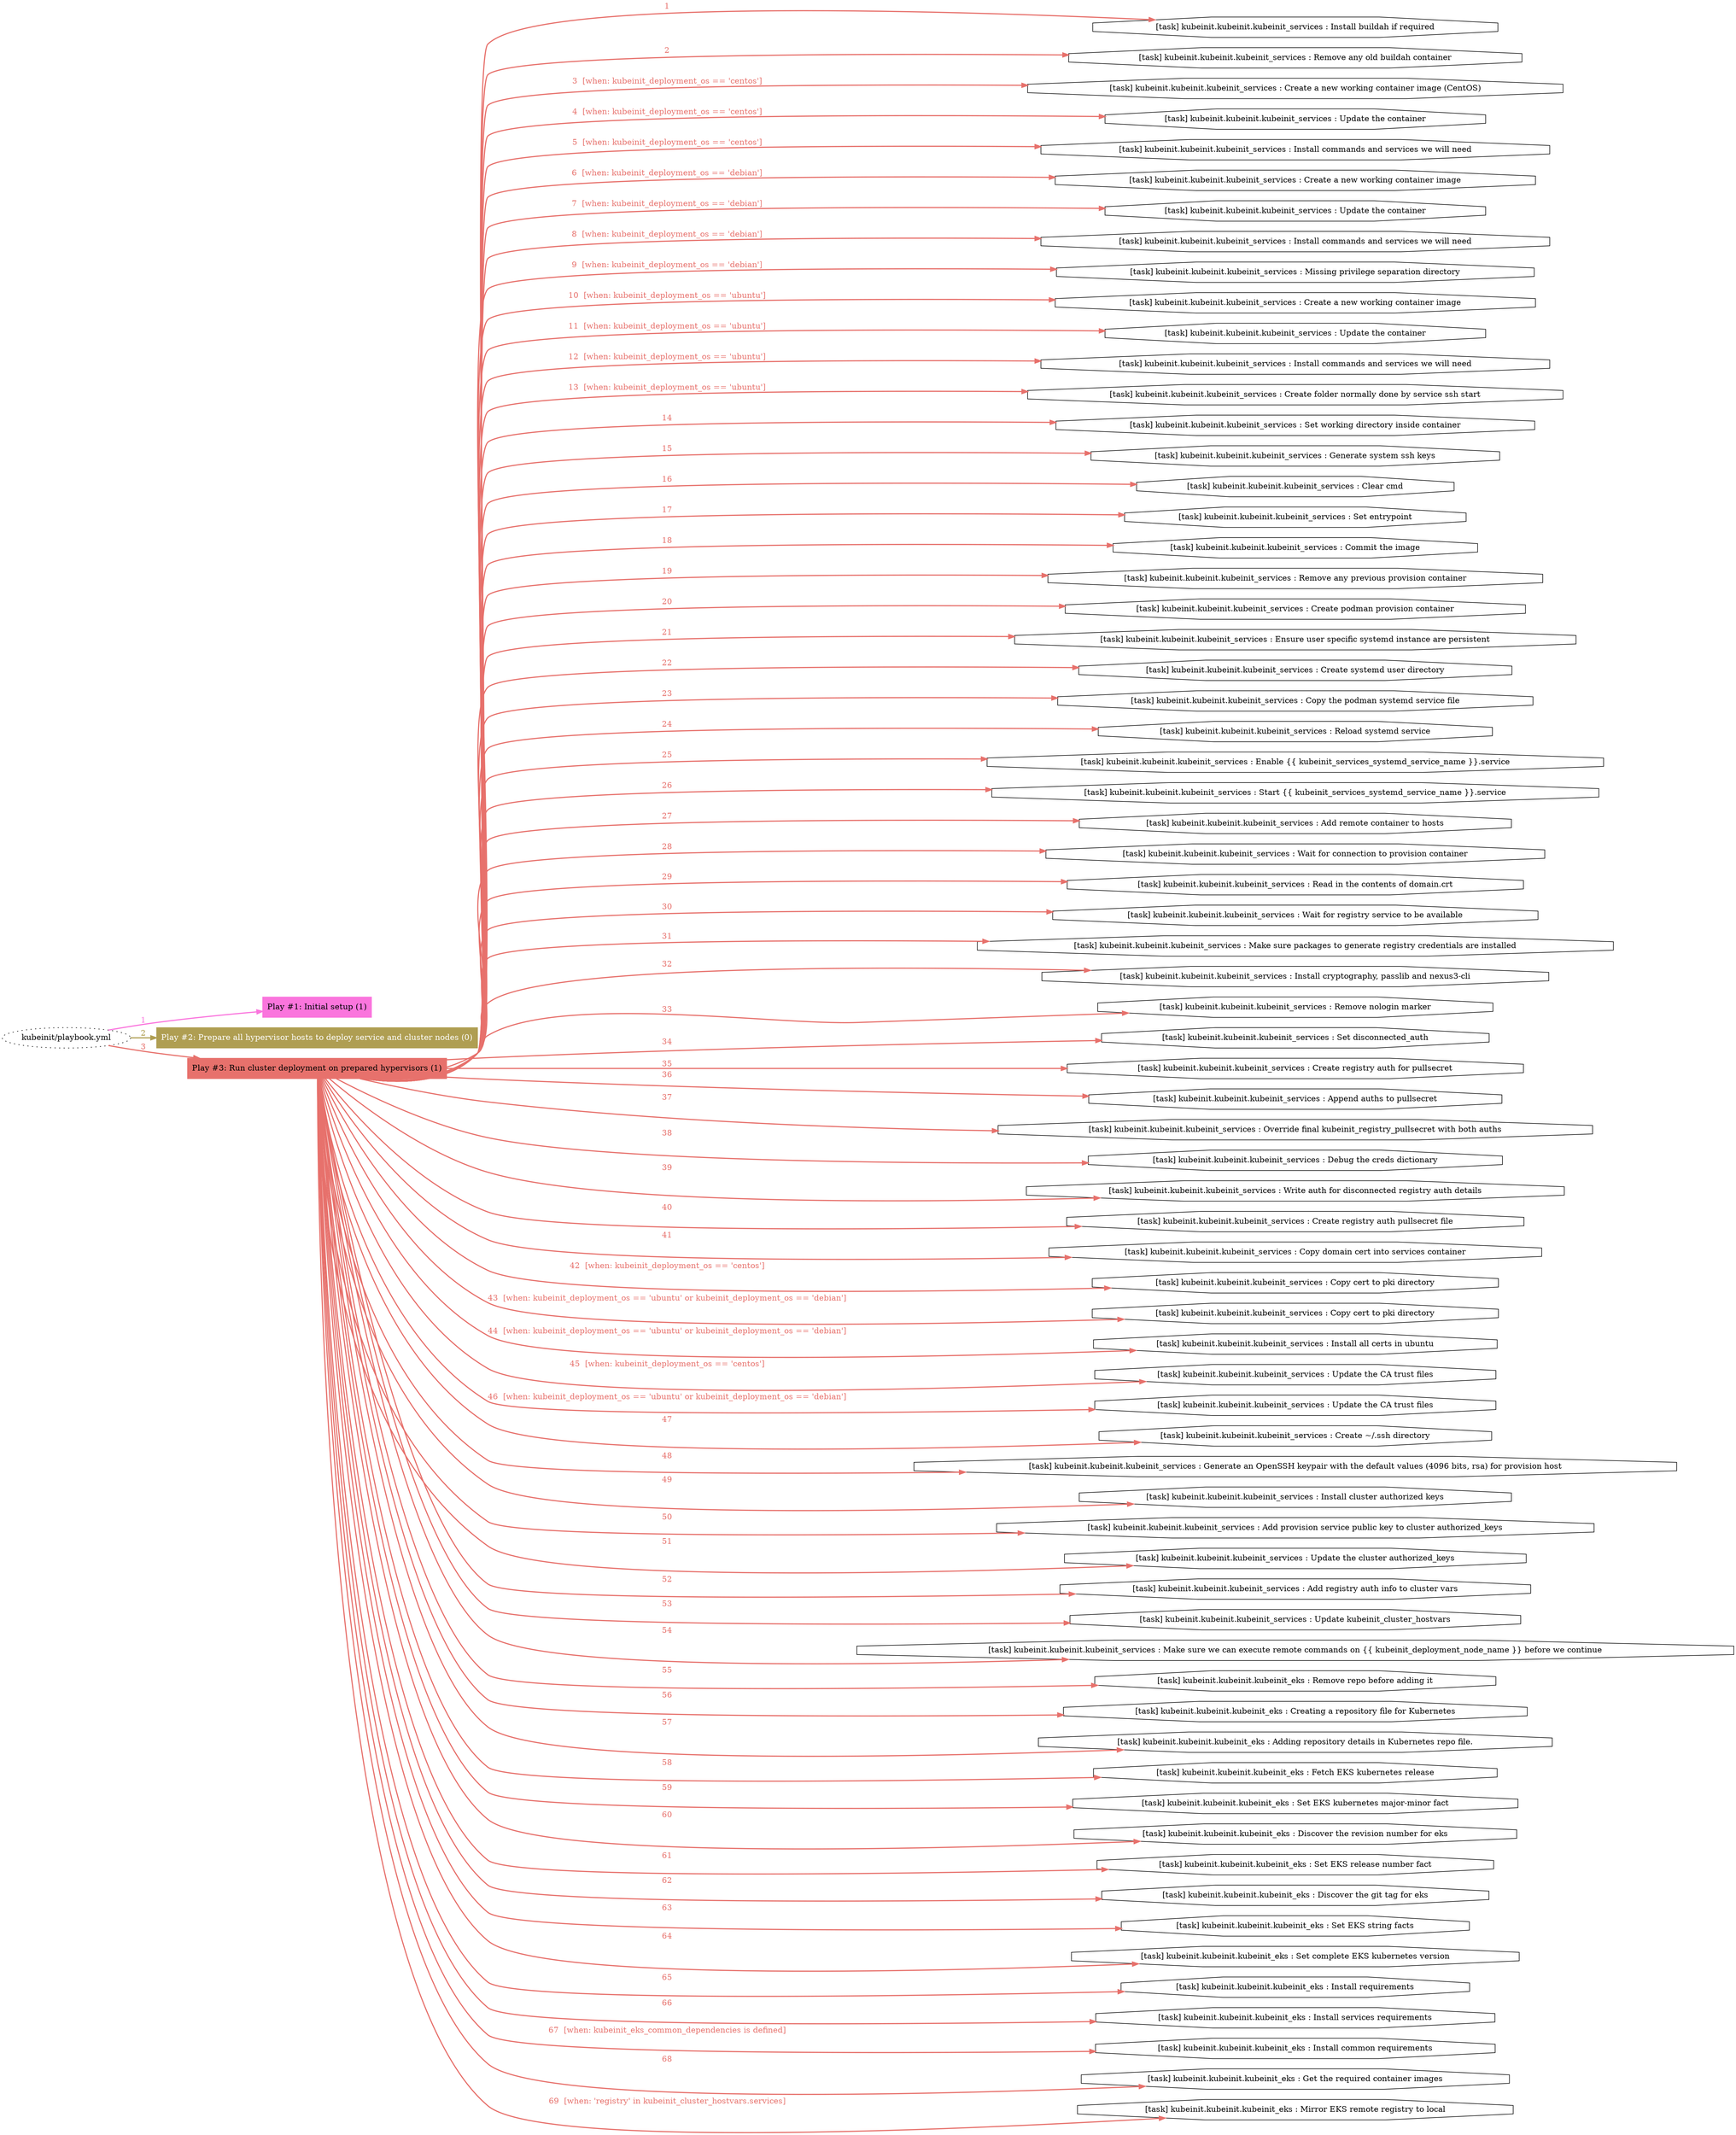 digraph "kubeinit/playbook.yml "{
	graph [concentrate=true ordering=in rankdir=LR ratio=fill]
	edge [esep=5 sep=10]
	"kubeinit/playbook.yml" [id=root_node style=dotted]
	subgraph "Play #1: Initial setup (1) "{
		"Play #1: Initial setup (1)" [color="#fa75dd" fontcolor="#000000" id="play_69340437-5a57-4b49-82b2-4f11fa208b7a" shape=box style=filled tooltip=localhost]
		"kubeinit/playbook.yml" -> "Play #1: Initial setup (1)" [label=1 color="#fa75dd" fontcolor="#fa75dd" id="edge_b172d3aa-0bd5-4e14-bad4-ecbcaa272615" style=bold]
	}
	subgraph "Play #2: Prepare all hypervisor hosts to deploy service and cluster nodes (0) "{
		"Play #2: Prepare all hypervisor hosts to deploy service and cluster nodes (0)" [color="#af9e52" fontcolor="#ffffff" id="play_628cdbe1-bb59-43ef-97a9-86d73d6ae3c0" shape=box style=filled tooltip=""]
		"kubeinit/playbook.yml" -> "Play #2: Prepare all hypervisor hosts to deploy service and cluster nodes (0)" [label=2 color="#af9e52" fontcolor="#af9e52" id="edge_0956572c-6c72-4b79-bd83-5f5dc8953ebf" style=bold]
	}
	subgraph "Play #3: Run cluster deployment on prepared hypervisors (1) "{
		"Play #3: Run cluster deployment on prepared hypervisors (1)" [color="#e7716c" fontcolor="#000000" id="play_5076d85c-061c-4347-8a6b-f4b180ea731b" shape=box style=filled tooltip=localhost]
		"kubeinit/playbook.yml" -> "Play #3: Run cluster deployment on prepared hypervisors (1)" [label=3 color="#e7716c" fontcolor="#e7716c" id="edge_9f4962d1-407f-4963-b784-5a6a1bd346fb" style=bold]
		"task_16992821-6c47-4a95-ae2c-fd860fffd0df" [label="[task] kubeinit.kubeinit.kubeinit_services : Install buildah if required" id="task_16992821-6c47-4a95-ae2c-fd860fffd0df" shape=octagon tooltip="[task] kubeinit.kubeinit.kubeinit_services : Install buildah if required"]
		"Play #3: Run cluster deployment on prepared hypervisors (1)" -> "task_16992821-6c47-4a95-ae2c-fd860fffd0df" [label=1 color="#e7716c" fontcolor="#e7716c" id="edge_7b454527-abb9-4225-a0e9-2ec4d75a9468" style=bold]
		"task_490cdf8b-9773-499e-8910-325aff8d16b3" [label="[task] kubeinit.kubeinit.kubeinit_services : Remove any old buildah container" id="task_490cdf8b-9773-499e-8910-325aff8d16b3" shape=octagon tooltip="[task] kubeinit.kubeinit.kubeinit_services : Remove any old buildah container"]
		"Play #3: Run cluster deployment on prepared hypervisors (1)" -> "task_490cdf8b-9773-499e-8910-325aff8d16b3" [label=2 color="#e7716c" fontcolor="#e7716c" id="edge_5d0962bb-73af-4ed5-a764-148034617816" style=bold]
		"task_113ab712-ed80-4617-b1a8-6176880b4038" [label="[task] kubeinit.kubeinit.kubeinit_services : Create a new working container image (CentOS)" id="task_113ab712-ed80-4617-b1a8-6176880b4038" shape=octagon tooltip="[task] kubeinit.kubeinit.kubeinit_services : Create a new working container image (CentOS)"]
		"Play #3: Run cluster deployment on prepared hypervisors (1)" -> "task_113ab712-ed80-4617-b1a8-6176880b4038" [label="3  [when: kubeinit_deployment_os == 'centos']" color="#e7716c" fontcolor="#e7716c" id="edge_1be38748-34da-4fc1-b814-58516c7ad43e" style=bold]
		"task_d9d3afa4-a061-49d7-8d47-37c1e425d82f" [label="[task] kubeinit.kubeinit.kubeinit_services : Update the container" id="task_d9d3afa4-a061-49d7-8d47-37c1e425d82f" shape=octagon tooltip="[task] kubeinit.kubeinit.kubeinit_services : Update the container"]
		"Play #3: Run cluster deployment on prepared hypervisors (1)" -> "task_d9d3afa4-a061-49d7-8d47-37c1e425d82f" [label="4  [when: kubeinit_deployment_os == 'centos']" color="#e7716c" fontcolor="#e7716c" id="edge_9391321d-aacc-4178-aa89-1c35b61b7f36" style=bold]
		"task_eec2693f-c86d-4fac-896b-b6f11a384c18" [label="[task] kubeinit.kubeinit.kubeinit_services : Install commands and services we will need" id="task_eec2693f-c86d-4fac-896b-b6f11a384c18" shape=octagon tooltip="[task] kubeinit.kubeinit.kubeinit_services : Install commands and services we will need"]
		"Play #3: Run cluster deployment on prepared hypervisors (1)" -> "task_eec2693f-c86d-4fac-896b-b6f11a384c18" [label="5  [when: kubeinit_deployment_os == 'centos']" color="#e7716c" fontcolor="#e7716c" id="edge_c4e945bb-843d-41c6-9e08-5536043d0b2c" style=bold]
		"task_ef907bdb-91d0-412f-a0b1-c1dfc7a7c633" [label="[task] kubeinit.kubeinit.kubeinit_services : Create a new working container image" id="task_ef907bdb-91d0-412f-a0b1-c1dfc7a7c633" shape=octagon tooltip="[task] kubeinit.kubeinit.kubeinit_services : Create a new working container image"]
		"Play #3: Run cluster deployment on prepared hypervisors (1)" -> "task_ef907bdb-91d0-412f-a0b1-c1dfc7a7c633" [label="6  [when: kubeinit_deployment_os == 'debian']" color="#e7716c" fontcolor="#e7716c" id="edge_e11f6240-222c-4840-84b0-12c3a62d9ba8" style=bold]
		"task_4de3b667-4ee8-44df-9fdc-67fd79d404f1" [label="[task] kubeinit.kubeinit.kubeinit_services : Update the container" id="task_4de3b667-4ee8-44df-9fdc-67fd79d404f1" shape=octagon tooltip="[task] kubeinit.kubeinit.kubeinit_services : Update the container"]
		"Play #3: Run cluster deployment on prepared hypervisors (1)" -> "task_4de3b667-4ee8-44df-9fdc-67fd79d404f1" [label="7  [when: kubeinit_deployment_os == 'debian']" color="#e7716c" fontcolor="#e7716c" id="edge_c55616e7-f803-41f0-b744-073668c966c5" style=bold]
		"task_cae15300-8f21-4e00-8249-e8075620c48e" [label="[task] kubeinit.kubeinit.kubeinit_services : Install commands and services we will need" id="task_cae15300-8f21-4e00-8249-e8075620c48e" shape=octagon tooltip="[task] kubeinit.kubeinit.kubeinit_services : Install commands and services we will need"]
		"Play #3: Run cluster deployment on prepared hypervisors (1)" -> "task_cae15300-8f21-4e00-8249-e8075620c48e" [label="8  [when: kubeinit_deployment_os == 'debian']" color="#e7716c" fontcolor="#e7716c" id="edge_10c1ec03-c9db-427a-86e7-a259d9893708" style=bold]
		"task_4f6d75ab-bb1f-4eac-af50-15a6ff68cbdc" [label="[task] kubeinit.kubeinit.kubeinit_services : Missing privilege separation directory" id="task_4f6d75ab-bb1f-4eac-af50-15a6ff68cbdc" shape=octagon tooltip="[task] kubeinit.kubeinit.kubeinit_services : Missing privilege separation directory"]
		"Play #3: Run cluster deployment on prepared hypervisors (1)" -> "task_4f6d75ab-bb1f-4eac-af50-15a6ff68cbdc" [label="9  [when: kubeinit_deployment_os == 'debian']" color="#e7716c" fontcolor="#e7716c" id="edge_527b89f2-04b7-4d96-9ef8-cee18ecf2484" style=bold]
		"task_2ceab4b0-3a42-4636-b8f5-b8bee495b58a" [label="[task] kubeinit.kubeinit.kubeinit_services : Create a new working container image" id="task_2ceab4b0-3a42-4636-b8f5-b8bee495b58a" shape=octagon tooltip="[task] kubeinit.kubeinit.kubeinit_services : Create a new working container image"]
		"Play #3: Run cluster deployment on prepared hypervisors (1)" -> "task_2ceab4b0-3a42-4636-b8f5-b8bee495b58a" [label="10  [when: kubeinit_deployment_os == 'ubuntu']" color="#e7716c" fontcolor="#e7716c" id="edge_15b6f0bc-434e-4e4e-ba41-e2c12fdebb7e" style=bold]
		"task_ed00221c-3026-44a6-bc57-5b8808b15d5b" [label="[task] kubeinit.kubeinit.kubeinit_services : Update the container" id="task_ed00221c-3026-44a6-bc57-5b8808b15d5b" shape=octagon tooltip="[task] kubeinit.kubeinit.kubeinit_services : Update the container"]
		"Play #3: Run cluster deployment on prepared hypervisors (1)" -> "task_ed00221c-3026-44a6-bc57-5b8808b15d5b" [label="11  [when: kubeinit_deployment_os == 'ubuntu']" color="#e7716c" fontcolor="#e7716c" id="edge_94a7c57e-edde-4253-9388-068da47b4d6a" style=bold]
		"task_1c505231-e276-453c-b330-1690f444ae5a" [label="[task] kubeinit.kubeinit.kubeinit_services : Install commands and services we will need" id="task_1c505231-e276-453c-b330-1690f444ae5a" shape=octagon tooltip="[task] kubeinit.kubeinit.kubeinit_services : Install commands and services we will need"]
		"Play #3: Run cluster deployment on prepared hypervisors (1)" -> "task_1c505231-e276-453c-b330-1690f444ae5a" [label="12  [when: kubeinit_deployment_os == 'ubuntu']" color="#e7716c" fontcolor="#e7716c" id="edge_ef7e9663-3dc4-4f76-8546-5079b02afb9e" style=bold]
		"task_0d489ba8-866b-4470-9b3f-e7680c267454" [label="[task] kubeinit.kubeinit.kubeinit_services : Create folder normally done by service ssh start" id="task_0d489ba8-866b-4470-9b3f-e7680c267454" shape=octagon tooltip="[task] kubeinit.kubeinit.kubeinit_services : Create folder normally done by service ssh start"]
		"Play #3: Run cluster deployment on prepared hypervisors (1)" -> "task_0d489ba8-866b-4470-9b3f-e7680c267454" [label="13  [when: kubeinit_deployment_os == 'ubuntu']" color="#e7716c" fontcolor="#e7716c" id="edge_fc332746-cf37-429a-95db-f17653d82581" style=bold]
		"task_d8eff376-8f51-463c-8167-e1420d6d8a2f" [label="[task] kubeinit.kubeinit.kubeinit_services : Set working directory inside container" id="task_d8eff376-8f51-463c-8167-e1420d6d8a2f" shape=octagon tooltip="[task] kubeinit.kubeinit.kubeinit_services : Set working directory inside container"]
		"Play #3: Run cluster deployment on prepared hypervisors (1)" -> "task_d8eff376-8f51-463c-8167-e1420d6d8a2f" [label=14 color="#e7716c" fontcolor="#e7716c" id="edge_fd939a79-d670-4ffe-b22b-050166d16ad6" style=bold]
		"task_1a3f0978-bb51-4de9-a19f-dfab368fc025" [label="[task] kubeinit.kubeinit.kubeinit_services : Generate system ssh keys" id="task_1a3f0978-bb51-4de9-a19f-dfab368fc025" shape=octagon tooltip="[task] kubeinit.kubeinit.kubeinit_services : Generate system ssh keys"]
		"Play #3: Run cluster deployment on prepared hypervisors (1)" -> "task_1a3f0978-bb51-4de9-a19f-dfab368fc025" [label=15 color="#e7716c" fontcolor="#e7716c" id="edge_43464a00-18f3-4bd2-a832-5e9008e30b26" style=bold]
		"task_d56b19f6-c625-41ae-9de7-66b53c53e64c" [label="[task] kubeinit.kubeinit.kubeinit_services : Clear cmd" id="task_d56b19f6-c625-41ae-9de7-66b53c53e64c" shape=octagon tooltip="[task] kubeinit.kubeinit.kubeinit_services : Clear cmd"]
		"Play #3: Run cluster deployment on prepared hypervisors (1)" -> "task_d56b19f6-c625-41ae-9de7-66b53c53e64c" [label=16 color="#e7716c" fontcolor="#e7716c" id="edge_5ff1447a-beda-4be8-8d0a-50818416a5be" style=bold]
		"task_e1d6bace-6eed-4846-adce-1a4a5318d042" [label="[task] kubeinit.kubeinit.kubeinit_services : Set entrypoint" id="task_e1d6bace-6eed-4846-adce-1a4a5318d042" shape=octagon tooltip="[task] kubeinit.kubeinit.kubeinit_services : Set entrypoint"]
		"Play #3: Run cluster deployment on prepared hypervisors (1)" -> "task_e1d6bace-6eed-4846-adce-1a4a5318d042" [label=17 color="#e7716c" fontcolor="#e7716c" id="edge_d32cab39-3998-43a3-a718-f60bca84040d" style=bold]
		"task_e0645ed2-2f93-4722-8f4b-e73e74aaca25" [label="[task] kubeinit.kubeinit.kubeinit_services : Commit the image" id="task_e0645ed2-2f93-4722-8f4b-e73e74aaca25" shape=octagon tooltip="[task] kubeinit.kubeinit.kubeinit_services : Commit the image"]
		"Play #3: Run cluster deployment on prepared hypervisors (1)" -> "task_e0645ed2-2f93-4722-8f4b-e73e74aaca25" [label=18 color="#e7716c" fontcolor="#e7716c" id="edge_3e1c654c-c3bb-4f2f-be04-53edd4a2473a" style=bold]
		"task_4224f2c1-1fd7-4898-9d45-6b64d5731f27" [label="[task] kubeinit.kubeinit.kubeinit_services : Remove any previous provision container" id="task_4224f2c1-1fd7-4898-9d45-6b64d5731f27" shape=octagon tooltip="[task] kubeinit.kubeinit.kubeinit_services : Remove any previous provision container"]
		"Play #3: Run cluster deployment on prepared hypervisors (1)" -> "task_4224f2c1-1fd7-4898-9d45-6b64d5731f27" [label=19 color="#e7716c" fontcolor="#e7716c" id="edge_8c042b2d-ad4b-49d9-86bb-54dcb30e61f9" style=bold]
		"task_d0c2b5a1-7662-4df0-9c1c-1b5005860454" [label="[task] kubeinit.kubeinit.kubeinit_services : Create podman provision container" id="task_d0c2b5a1-7662-4df0-9c1c-1b5005860454" shape=octagon tooltip="[task] kubeinit.kubeinit.kubeinit_services : Create podman provision container"]
		"Play #3: Run cluster deployment on prepared hypervisors (1)" -> "task_d0c2b5a1-7662-4df0-9c1c-1b5005860454" [label=20 color="#e7716c" fontcolor="#e7716c" id="edge_71e6c45b-f09b-4462-82be-61ae8a0d4673" style=bold]
		"task_c8bf41f6-0052-46d3-a557-3fbca8bd6d2d" [label="[task] kubeinit.kubeinit.kubeinit_services : Ensure user specific systemd instance are persistent" id="task_c8bf41f6-0052-46d3-a557-3fbca8bd6d2d" shape=octagon tooltip="[task] kubeinit.kubeinit.kubeinit_services : Ensure user specific systemd instance are persistent"]
		"Play #3: Run cluster deployment on prepared hypervisors (1)" -> "task_c8bf41f6-0052-46d3-a557-3fbca8bd6d2d" [label=21 color="#e7716c" fontcolor="#e7716c" id="edge_1284fe91-a214-42d2-8f13-b4146169e7a5" style=bold]
		"task_c2eb8955-4841-422f-93c6-66278aff86e5" [label="[task] kubeinit.kubeinit.kubeinit_services : Create systemd user directory" id="task_c2eb8955-4841-422f-93c6-66278aff86e5" shape=octagon tooltip="[task] kubeinit.kubeinit.kubeinit_services : Create systemd user directory"]
		"Play #3: Run cluster deployment on prepared hypervisors (1)" -> "task_c2eb8955-4841-422f-93c6-66278aff86e5" [label=22 color="#e7716c" fontcolor="#e7716c" id="edge_4a2fc0b9-e3c4-4800-89f9-99829a03bee6" style=bold]
		"task_23515474-9f93-46d0-94da-e3d8b5ed380d" [label="[task] kubeinit.kubeinit.kubeinit_services : Copy the podman systemd service file" id="task_23515474-9f93-46d0-94da-e3d8b5ed380d" shape=octagon tooltip="[task] kubeinit.kubeinit.kubeinit_services : Copy the podman systemd service file"]
		"Play #3: Run cluster deployment on prepared hypervisors (1)" -> "task_23515474-9f93-46d0-94da-e3d8b5ed380d" [label=23 color="#e7716c" fontcolor="#e7716c" id="edge_9f3f0e3d-3bba-437f-b436-6e0339c91368" style=bold]
		"task_e8a8f7fc-a6ec-4db5-8583-78c523a60cae" [label="[task] kubeinit.kubeinit.kubeinit_services : Reload systemd service" id="task_e8a8f7fc-a6ec-4db5-8583-78c523a60cae" shape=octagon tooltip="[task] kubeinit.kubeinit.kubeinit_services : Reload systemd service"]
		"Play #3: Run cluster deployment on prepared hypervisors (1)" -> "task_e8a8f7fc-a6ec-4db5-8583-78c523a60cae" [label=24 color="#e7716c" fontcolor="#e7716c" id="edge_6a128eab-dd3d-4446-ab01-a758454ae2b0" style=bold]
		"task_b8e2028f-caa9-4717-b806-1c6ec0e10a9e" [label="[task] kubeinit.kubeinit.kubeinit_services : Enable {{ kubeinit_services_systemd_service_name }}.service" id="task_b8e2028f-caa9-4717-b806-1c6ec0e10a9e" shape=octagon tooltip="[task] kubeinit.kubeinit.kubeinit_services : Enable {{ kubeinit_services_systemd_service_name }}.service"]
		"Play #3: Run cluster deployment on prepared hypervisors (1)" -> "task_b8e2028f-caa9-4717-b806-1c6ec0e10a9e" [label=25 color="#e7716c" fontcolor="#e7716c" id="edge_ec0f1cdc-3da7-4d07-a10d-d4684f679496" style=bold]
		"task_960271dc-05ff-4a63-9ec6-4df28ed473d0" [label="[task] kubeinit.kubeinit.kubeinit_services : Start {{ kubeinit_services_systemd_service_name }}.service" id="task_960271dc-05ff-4a63-9ec6-4df28ed473d0" shape=octagon tooltip="[task] kubeinit.kubeinit.kubeinit_services : Start {{ kubeinit_services_systemd_service_name }}.service"]
		"Play #3: Run cluster deployment on prepared hypervisors (1)" -> "task_960271dc-05ff-4a63-9ec6-4df28ed473d0" [label=26 color="#e7716c" fontcolor="#e7716c" id="edge_d5c75597-7e7d-4fa1-8b8d-ad0bde6ec1d1" style=bold]
		"task_60baf6e6-8493-47a2-b44b-e1f415363272" [label="[task] kubeinit.kubeinit.kubeinit_services : Add remote container to hosts" id="task_60baf6e6-8493-47a2-b44b-e1f415363272" shape=octagon tooltip="[task] kubeinit.kubeinit.kubeinit_services : Add remote container to hosts"]
		"Play #3: Run cluster deployment on prepared hypervisors (1)" -> "task_60baf6e6-8493-47a2-b44b-e1f415363272" [label=27 color="#e7716c" fontcolor="#e7716c" id="edge_0efdafaa-780a-4d29-a31d-5755259a04d8" style=bold]
		"task_7f313f56-7316-4393-a40e-1707e7886777" [label="[task] kubeinit.kubeinit.kubeinit_services : Wait for connection to provision container" id="task_7f313f56-7316-4393-a40e-1707e7886777" shape=octagon tooltip="[task] kubeinit.kubeinit.kubeinit_services : Wait for connection to provision container"]
		"Play #3: Run cluster deployment on prepared hypervisors (1)" -> "task_7f313f56-7316-4393-a40e-1707e7886777" [label=28 color="#e7716c" fontcolor="#e7716c" id="edge_afde6a60-1c1f-4b0e-8127-40df59c986bf" style=bold]
		"task_8b62b680-f2b1-4073-a6e2-094aa4a06cce" [label="[task] kubeinit.kubeinit.kubeinit_services : Read in the contents of domain.crt" id="task_8b62b680-f2b1-4073-a6e2-094aa4a06cce" shape=octagon tooltip="[task] kubeinit.kubeinit.kubeinit_services : Read in the contents of domain.crt"]
		"Play #3: Run cluster deployment on prepared hypervisors (1)" -> "task_8b62b680-f2b1-4073-a6e2-094aa4a06cce" [label=29 color="#e7716c" fontcolor="#e7716c" id="edge_83d0396c-9d79-496b-8862-fc114dd7f6cd" style=bold]
		"task_4e0fd8b3-403e-4ced-bed4-7af1b5c47724" [label="[task] kubeinit.kubeinit.kubeinit_services : Wait for registry service to be available" id="task_4e0fd8b3-403e-4ced-bed4-7af1b5c47724" shape=octagon tooltip="[task] kubeinit.kubeinit.kubeinit_services : Wait for registry service to be available"]
		"Play #3: Run cluster deployment on prepared hypervisors (1)" -> "task_4e0fd8b3-403e-4ced-bed4-7af1b5c47724" [label=30 color="#e7716c" fontcolor="#e7716c" id="edge_5ebb570a-1271-4052-affd-10b3314a3237" style=bold]
		"task_9cf3dd28-7e06-4068-a544-fbb4aedd3d7e" [label="[task] kubeinit.kubeinit.kubeinit_services : Make sure packages to generate registry credentials are installed" id="task_9cf3dd28-7e06-4068-a544-fbb4aedd3d7e" shape=octagon tooltip="[task] kubeinit.kubeinit.kubeinit_services : Make sure packages to generate registry credentials are installed"]
		"Play #3: Run cluster deployment on prepared hypervisors (1)" -> "task_9cf3dd28-7e06-4068-a544-fbb4aedd3d7e" [label=31 color="#e7716c" fontcolor="#e7716c" id="edge_b5abef13-8bc8-4ef7-a0a3-9f6f260e4f43" style=bold]
		"task_0a3b0f76-51c7-4bc1-9314-3aade61f06bd" [label="[task] kubeinit.kubeinit.kubeinit_services : Install cryptography, passlib and nexus3-cli" id="task_0a3b0f76-51c7-4bc1-9314-3aade61f06bd" shape=octagon tooltip="[task] kubeinit.kubeinit.kubeinit_services : Install cryptography, passlib and nexus3-cli"]
		"Play #3: Run cluster deployment on prepared hypervisors (1)" -> "task_0a3b0f76-51c7-4bc1-9314-3aade61f06bd" [label=32 color="#e7716c" fontcolor="#e7716c" id="edge_ab46e426-2862-4cd7-8e93-d8567dc8087f" style=bold]
		"task_bb640888-8c44-4801-a7f5-6f7b098b2717" [label="[task] kubeinit.kubeinit.kubeinit_services : Remove nologin marker" id="task_bb640888-8c44-4801-a7f5-6f7b098b2717" shape=octagon tooltip="[task] kubeinit.kubeinit.kubeinit_services : Remove nologin marker"]
		"Play #3: Run cluster deployment on prepared hypervisors (1)" -> "task_bb640888-8c44-4801-a7f5-6f7b098b2717" [label=33 color="#e7716c" fontcolor="#e7716c" id="edge_42c6e727-abe6-49c8-89c4-755caee97577" style=bold]
		"task_1f95358a-899e-4d16-87e2-9347f914362b" [label="[task] kubeinit.kubeinit.kubeinit_services : Set disconnected_auth" id="task_1f95358a-899e-4d16-87e2-9347f914362b" shape=octagon tooltip="[task] kubeinit.kubeinit.kubeinit_services : Set disconnected_auth"]
		"Play #3: Run cluster deployment on prepared hypervisors (1)" -> "task_1f95358a-899e-4d16-87e2-9347f914362b" [label=34 color="#e7716c" fontcolor="#e7716c" id="edge_febcd4f7-9595-40cf-968f-e7a7b0cf530d" style=bold]
		"task_9ac6aa5a-be1b-4c17-b152-7854ce524fee" [label="[task] kubeinit.kubeinit.kubeinit_services : Create registry auth for pullsecret" id="task_9ac6aa5a-be1b-4c17-b152-7854ce524fee" shape=octagon tooltip="[task] kubeinit.kubeinit.kubeinit_services : Create registry auth for pullsecret"]
		"Play #3: Run cluster deployment on prepared hypervisors (1)" -> "task_9ac6aa5a-be1b-4c17-b152-7854ce524fee" [label=35 color="#e7716c" fontcolor="#e7716c" id="edge_c52b8588-9dde-49be-b2dd-a666770ee3dc" style=bold]
		"task_2df28cc3-3019-4718-bbb5-b756417fa69a" [label="[task] kubeinit.kubeinit.kubeinit_services : Append auths to pullsecret" id="task_2df28cc3-3019-4718-bbb5-b756417fa69a" shape=octagon tooltip="[task] kubeinit.kubeinit.kubeinit_services : Append auths to pullsecret"]
		"Play #3: Run cluster deployment on prepared hypervisors (1)" -> "task_2df28cc3-3019-4718-bbb5-b756417fa69a" [label=36 color="#e7716c" fontcolor="#e7716c" id="edge_2754ce7a-08cc-45c0-b9ec-1eb259ef5e33" style=bold]
		"task_614e2bae-f803-4db4-a937-ec140adb3864" [label="[task] kubeinit.kubeinit.kubeinit_services : Override final kubeinit_registry_pullsecret with both auths" id="task_614e2bae-f803-4db4-a937-ec140adb3864" shape=octagon tooltip="[task] kubeinit.kubeinit.kubeinit_services : Override final kubeinit_registry_pullsecret with both auths"]
		"Play #3: Run cluster deployment on prepared hypervisors (1)" -> "task_614e2bae-f803-4db4-a937-ec140adb3864" [label=37 color="#e7716c" fontcolor="#e7716c" id="edge_ce25907d-3cd9-457c-b374-4cf282480165" style=bold]
		"task_b708fec0-51de-44eb-aedb-c07563bf49bf" [label="[task] kubeinit.kubeinit.kubeinit_services : Debug the creds dictionary" id="task_b708fec0-51de-44eb-aedb-c07563bf49bf" shape=octagon tooltip="[task] kubeinit.kubeinit.kubeinit_services : Debug the creds dictionary"]
		"Play #3: Run cluster deployment on prepared hypervisors (1)" -> "task_b708fec0-51de-44eb-aedb-c07563bf49bf" [label=38 color="#e7716c" fontcolor="#e7716c" id="edge_afbe2cb5-a1d7-440d-9663-bb32a9a13be1" style=bold]
		"task_e6bd7d28-d9a6-4d6a-9df8-d166cd1186fa" [label="[task] kubeinit.kubeinit.kubeinit_services : Write auth for disconnected registry auth details" id="task_e6bd7d28-d9a6-4d6a-9df8-d166cd1186fa" shape=octagon tooltip="[task] kubeinit.kubeinit.kubeinit_services : Write auth for disconnected registry auth details"]
		"Play #3: Run cluster deployment on prepared hypervisors (1)" -> "task_e6bd7d28-d9a6-4d6a-9df8-d166cd1186fa" [label=39 color="#e7716c" fontcolor="#e7716c" id="edge_52a75882-e7d4-4605-940a-0a913bbb85d3" style=bold]
		"task_370d7dda-c22b-4c95-a7c1-00f202a09f31" [label="[task] kubeinit.kubeinit.kubeinit_services : Create registry auth pullsecret file" id="task_370d7dda-c22b-4c95-a7c1-00f202a09f31" shape=octagon tooltip="[task] kubeinit.kubeinit.kubeinit_services : Create registry auth pullsecret file"]
		"Play #3: Run cluster deployment on prepared hypervisors (1)" -> "task_370d7dda-c22b-4c95-a7c1-00f202a09f31" [label=40 color="#e7716c" fontcolor="#e7716c" id="edge_f5292e39-f69c-4239-849b-83d00240304e" style=bold]
		"task_bc42d14f-7f5a-4e8d-967b-70e8d181e64e" [label="[task] kubeinit.kubeinit.kubeinit_services : Copy domain cert into services container" id="task_bc42d14f-7f5a-4e8d-967b-70e8d181e64e" shape=octagon tooltip="[task] kubeinit.kubeinit.kubeinit_services : Copy domain cert into services container"]
		"Play #3: Run cluster deployment on prepared hypervisors (1)" -> "task_bc42d14f-7f5a-4e8d-967b-70e8d181e64e" [label=41 color="#e7716c" fontcolor="#e7716c" id="edge_b2919b4a-89ba-4c30-a727-5adb9d68b1de" style=bold]
		"task_4e8a350d-83b9-4433-802e-e9f152a1bf01" [label="[task] kubeinit.kubeinit.kubeinit_services : Copy cert to pki directory" id="task_4e8a350d-83b9-4433-802e-e9f152a1bf01" shape=octagon tooltip="[task] kubeinit.kubeinit.kubeinit_services : Copy cert to pki directory"]
		"Play #3: Run cluster deployment on prepared hypervisors (1)" -> "task_4e8a350d-83b9-4433-802e-e9f152a1bf01" [label="42  [when: kubeinit_deployment_os == 'centos']" color="#e7716c" fontcolor="#e7716c" id="edge_0cbb8864-2438-4aec-ac43-78174c78077f" style=bold]
		"task_78534ad4-0f09-483a-8990-548cc0938bee" [label="[task] kubeinit.kubeinit.kubeinit_services : Copy cert to pki directory" id="task_78534ad4-0f09-483a-8990-548cc0938bee" shape=octagon tooltip="[task] kubeinit.kubeinit.kubeinit_services : Copy cert to pki directory"]
		"Play #3: Run cluster deployment on prepared hypervisors (1)" -> "task_78534ad4-0f09-483a-8990-548cc0938bee" [label="43  [when: kubeinit_deployment_os == 'ubuntu' or kubeinit_deployment_os == 'debian']" color="#e7716c" fontcolor="#e7716c" id="edge_941793db-e3b0-4e29-ad50-68328420061c" style=bold]
		"task_148ea95d-7cdb-4c5d-93f0-623e65e0b6a2" [label="[task] kubeinit.kubeinit.kubeinit_services : Install all certs in ubuntu" id="task_148ea95d-7cdb-4c5d-93f0-623e65e0b6a2" shape=octagon tooltip="[task] kubeinit.kubeinit.kubeinit_services : Install all certs in ubuntu"]
		"Play #3: Run cluster deployment on prepared hypervisors (1)" -> "task_148ea95d-7cdb-4c5d-93f0-623e65e0b6a2" [label="44  [when: kubeinit_deployment_os == 'ubuntu' or kubeinit_deployment_os == 'debian']" color="#e7716c" fontcolor="#e7716c" id="edge_a85943ee-c924-4706-a06d-7e3217b6a9b6" style=bold]
		"task_ad75b5f2-421a-4640-babd-671dbb6a671b" [label="[task] kubeinit.kubeinit.kubeinit_services : Update the CA trust files" id="task_ad75b5f2-421a-4640-babd-671dbb6a671b" shape=octagon tooltip="[task] kubeinit.kubeinit.kubeinit_services : Update the CA trust files"]
		"Play #3: Run cluster deployment on prepared hypervisors (1)" -> "task_ad75b5f2-421a-4640-babd-671dbb6a671b" [label="45  [when: kubeinit_deployment_os == 'centos']" color="#e7716c" fontcolor="#e7716c" id="edge_d5ebcf2a-d64c-4b84-a38a-b17464bcaa8b" style=bold]
		"task_57d12155-238d-4c65-a45f-45b66cc561f5" [label="[task] kubeinit.kubeinit.kubeinit_services : Update the CA trust files" id="task_57d12155-238d-4c65-a45f-45b66cc561f5" shape=octagon tooltip="[task] kubeinit.kubeinit.kubeinit_services : Update the CA trust files"]
		"Play #3: Run cluster deployment on prepared hypervisors (1)" -> "task_57d12155-238d-4c65-a45f-45b66cc561f5" [label="46  [when: kubeinit_deployment_os == 'ubuntu' or kubeinit_deployment_os == 'debian']" color="#e7716c" fontcolor="#e7716c" id="edge_99f80468-759b-4310-b0f4-5421dc88f06b" style=bold]
		"task_4692b7e9-bd92-4303-9953-a02c1225fefb" [label="[task] kubeinit.kubeinit.kubeinit_services : Create ~/.ssh directory" id="task_4692b7e9-bd92-4303-9953-a02c1225fefb" shape=octagon tooltip="[task] kubeinit.kubeinit.kubeinit_services : Create ~/.ssh directory"]
		"Play #3: Run cluster deployment on prepared hypervisors (1)" -> "task_4692b7e9-bd92-4303-9953-a02c1225fefb" [label=47 color="#e7716c" fontcolor="#e7716c" id="edge_58a1375f-4502-44b0-8fee-77fcaa7d542a" style=bold]
		"task_11fe17bf-5b3d-42de-bb1f-535a84c9619a" [label="[task] kubeinit.kubeinit.kubeinit_services : Generate an OpenSSH keypair with the default values (4096 bits, rsa) for provision host" id="task_11fe17bf-5b3d-42de-bb1f-535a84c9619a" shape=octagon tooltip="[task] kubeinit.kubeinit.kubeinit_services : Generate an OpenSSH keypair with the default values (4096 bits, rsa) for provision host"]
		"Play #3: Run cluster deployment on prepared hypervisors (1)" -> "task_11fe17bf-5b3d-42de-bb1f-535a84c9619a" [label=48 color="#e7716c" fontcolor="#e7716c" id="edge_cc78f44d-3098-4bd3-afb1-b5ba3f189b68" style=bold]
		"task_2356e952-553b-4ff6-9826-2d8b15339c17" [label="[task] kubeinit.kubeinit.kubeinit_services : Install cluster authorized keys" id="task_2356e952-553b-4ff6-9826-2d8b15339c17" shape=octagon tooltip="[task] kubeinit.kubeinit.kubeinit_services : Install cluster authorized keys"]
		"Play #3: Run cluster deployment on prepared hypervisors (1)" -> "task_2356e952-553b-4ff6-9826-2d8b15339c17" [label=49 color="#e7716c" fontcolor="#e7716c" id="edge_3b004dd1-b183-4792-81a7-30b16438a54a" style=bold]
		"task_adca09b2-e6b0-4831-8ac9-c902d2a1423e" [label="[task] kubeinit.kubeinit.kubeinit_services : Add provision service public key to cluster authorized_keys" id="task_adca09b2-e6b0-4831-8ac9-c902d2a1423e" shape=octagon tooltip="[task] kubeinit.kubeinit.kubeinit_services : Add provision service public key to cluster authorized_keys"]
		"Play #3: Run cluster deployment on prepared hypervisors (1)" -> "task_adca09b2-e6b0-4831-8ac9-c902d2a1423e" [label=50 color="#e7716c" fontcolor="#e7716c" id="edge_ba771e30-e2a8-46aa-9673-6431c03c5257" style=bold]
		"task_ca6fb431-5eaa-4bc0-8fbf-d075ac260c19" [label="[task] kubeinit.kubeinit.kubeinit_services : Update the cluster authorized_keys" id="task_ca6fb431-5eaa-4bc0-8fbf-d075ac260c19" shape=octagon tooltip="[task] kubeinit.kubeinit.kubeinit_services : Update the cluster authorized_keys"]
		"Play #3: Run cluster deployment on prepared hypervisors (1)" -> "task_ca6fb431-5eaa-4bc0-8fbf-d075ac260c19" [label=51 color="#e7716c" fontcolor="#e7716c" id="edge_354281ab-7193-4d4e-8013-2affbd763726" style=bold]
		"task_81e733bf-dd23-4d81-b34a-c7ed13396838" [label="[task] kubeinit.kubeinit.kubeinit_services : Add registry auth info to cluster vars" id="task_81e733bf-dd23-4d81-b34a-c7ed13396838" shape=octagon tooltip="[task] kubeinit.kubeinit.kubeinit_services : Add registry auth info to cluster vars"]
		"Play #3: Run cluster deployment on prepared hypervisors (1)" -> "task_81e733bf-dd23-4d81-b34a-c7ed13396838" [label=52 color="#e7716c" fontcolor="#e7716c" id="edge_f259d77c-31e6-43d7-97f2-05c58b1afd54" style=bold]
		"task_4a80dab9-8d81-4bc2-b5e2-18bea2dee5fc" [label="[task] kubeinit.kubeinit.kubeinit_services : Update kubeinit_cluster_hostvars" id="task_4a80dab9-8d81-4bc2-b5e2-18bea2dee5fc" shape=octagon tooltip="[task] kubeinit.kubeinit.kubeinit_services : Update kubeinit_cluster_hostvars"]
		"Play #3: Run cluster deployment on prepared hypervisors (1)" -> "task_4a80dab9-8d81-4bc2-b5e2-18bea2dee5fc" [label=53 color="#e7716c" fontcolor="#e7716c" id="edge_1c8ecfe9-4d86-4bf2-9e92-1c2ffc80120c" style=bold]
		"task_e626389b-8643-4c3d-8f72-310c8c67ea7f" [label="[task] kubeinit.kubeinit.kubeinit_services : Make sure we can execute remote commands on {{ kubeinit_deployment_node_name }} before we continue" id="task_e626389b-8643-4c3d-8f72-310c8c67ea7f" shape=octagon tooltip="[task] kubeinit.kubeinit.kubeinit_services : Make sure we can execute remote commands on {{ kubeinit_deployment_node_name }} before we continue"]
		"Play #3: Run cluster deployment on prepared hypervisors (1)" -> "task_e626389b-8643-4c3d-8f72-310c8c67ea7f" [label=54 color="#e7716c" fontcolor="#e7716c" id="edge_a3a1bd27-cd5c-4d44-86f5-f87e3c5c5dae" style=bold]
		"task_1beb69ec-e4e5-4baa-a134-9e4421609823" [label="[task] kubeinit.kubeinit.kubeinit_eks : Remove repo before adding it" id="task_1beb69ec-e4e5-4baa-a134-9e4421609823" shape=octagon tooltip="[task] kubeinit.kubeinit.kubeinit_eks : Remove repo before adding it"]
		"Play #3: Run cluster deployment on prepared hypervisors (1)" -> "task_1beb69ec-e4e5-4baa-a134-9e4421609823" [label=55 color="#e7716c" fontcolor="#e7716c" id="edge_9d8beacb-5521-4c49-b3a3-341d48cdbc97" style=bold]
		"task_7cb27448-28b3-42bc-9724-b9c6c958121b" [label="[task] kubeinit.kubeinit.kubeinit_eks : Creating a repository file for Kubernetes" id="task_7cb27448-28b3-42bc-9724-b9c6c958121b" shape=octagon tooltip="[task] kubeinit.kubeinit.kubeinit_eks : Creating a repository file for Kubernetes"]
		"Play #3: Run cluster deployment on prepared hypervisors (1)" -> "task_7cb27448-28b3-42bc-9724-b9c6c958121b" [label=56 color="#e7716c" fontcolor="#e7716c" id="edge_3227bbfa-44dd-4f78-9bc6-d2d272e0a6d6" style=bold]
		"task_41096fec-bc89-4854-9174-97e9fb21e7db" [label="[task] kubeinit.kubeinit.kubeinit_eks : Adding repository details in Kubernetes repo file." id="task_41096fec-bc89-4854-9174-97e9fb21e7db" shape=octagon tooltip="[task] kubeinit.kubeinit.kubeinit_eks : Adding repository details in Kubernetes repo file."]
		"Play #3: Run cluster deployment on prepared hypervisors (1)" -> "task_41096fec-bc89-4854-9174-97e9fb21e7db" [label=57 color="#e7716c" fontcolor="#e7716c" id="edge_3eef27b5-c70d-45b9-b2c0-eb6b934c8f1e" style=bold]
		"task_2520b5f1-7846-4946-958c-4b2391aaf290" [label="[task] kubeinit.kubeinit.kubeinit_eks : Fetch EKS kubernetes release" id="task_2520b5f1-7846-4946-958c-4b2391aaf290" shape=octagon tooltip="[task] kubeinit.kubeinit.kubeinit_eks : Fetch EKS kubernetes release"]
		"Play #3: Run cluster deployment on prepared hypervisors (1)" -> "task_2520b5f1-7846-4946-958c-4b2391aaf290" [label=58 color="#e7716c" fontcolor="#e7716c" id="edge_d2876cc5-df29-4f2e-9fe1-653e6f273329" style=bold]
		"task_f17609a8-782d-410e-8a48-4c1cbfd56592" [label="[task] kubeinit.kubeinit.kubeinit_eks : Set EKS kubernetes major-minor fact" id="task_f17609a8-782d-410e-8a48-4c1cbfd56592" shape=octagon tooltip="[task] kubeinit.kubeinit.kubeinit_eks : Set EKS kubernetes major-minor fact"]
		"Play #3: Run cluster deployment on prepared hypervisors (1)" -> "task_f17609a8-782d-410e-8a48-4c1cbfd56592" [label=59 color="#e7716c" fontcolor="#e7716c" id="edge_6462a20d-91ae-4c89-a30b-9cfb80292b84" style=bold]
		"task_25afffa4-b970-4b29-9e72-c98410c7be3a" [label="[task] kubeinit.kubeinit.kubeinit_eks : Discover the revision number for eks" id="task_25afffa4-b970-4b29-9e72-c98410c7be3a" shape=octagon tooltip="[task] kubeinit.kubeinit.kubeinit_eks : Discover the revision number for eks"]
		"Play #3: Run cluster deployment on prepared hypervisors (1)" -> "task_25afffa4-b970-4b29-9e72-c98410c7be3a" [label=60 color="#e7716c" fontcolor="#e7716c" id="edge_a6bcdfa2-f49e-4988-8cd3-f21fc4c7a5ce" style=bold]
		"task_5e60caae-b4f7-4eb5-94f2-aaf5fd91657a" [label="[task] kubeinit.kubeinit.kubeinit_eks : Set EKS release number fact" id="task_5e60caae-b4f7-4eb5-94f2-aaf5fd91657a" shape=octagon tooltip="[task] kubeinit.kubeinit.kubeinit_eks : Set EKS release number fact"]
		"Play #3: Run cluster deployment on prepared hypervisors (1)" -> "task_5e60caae-b4f7-4eb5-94f2-aaf5fd91657a" [label=61 color="#e7716c" fontcolor="#e7716c" id="edge_567e7d4c-c9da-46cb-a868-71f7ef24c98c" style=bold]
		"task_8547388b-0298-42d6-b2e1-59ebe60ff5e2" [label="[task] kubeinit.kubeinit.kubeinit_eks : Discover the git tag for eks" id="task_8547388b-0298-42d6-b2e1-59ebe60ff5e2" shape=octagon tooltip="[task] kubeinit.kubeinit.kubeinit_eks : Discover the git tag for eks"]
		"Play #3: Run cluster deployment on prepared hypervisors (1)" -> "task_8547388b-0298-42d6-b2e1-59ebe60ff5e2" [label=62 color="#e7716c" fontcolor="#e7716c" id="edge_b0975d83-cc08-48a5-ab0f-4670f1f2a8b6" style=bold]
		"task_1ff4f4f3-8265-405a-97b8-0fcd0d4048d2" [label="[task] kubeinit.kubeinit.kubeinit_eks : Set EKS string facts" id="task_1ff4f4f3-8265-405a-97b8-0fcd0d4048d2" shape=octagon tooltip="[task] kubeinit.kubeinit.kubeinit_eks : Set EKS string facts"]
		"Play #3: Run cluster deployment on prepared hypervisors (1)" -> "task_1ff4f4f3-8265-405a-97b8-0fcd0d4048d2" [label=63 color="#e7716c" fontcolor="#e7716c" id="edge_42d28969-a2e5-4def-8257-3063af63f676" style=bold]
		"task_ecfecd0d-8e35-464a-939e-8d39aada80fb" [label="[task] kubeinit.kubeinit.kubeinit_eks : Set complete EKS kubernetes version" id="task_ecfecd0d-8e35-464a-939e-8d39aada80fb" shape=octagon tooltip="[task] kubeinit.kubeinit.kubeinit_eks : Set complete EKS kubernetes version"]
		"Play #3: Run cluster deployment on prepared hypervisors (1)" -> "task_ecfecd0d-8e35-464a-939e-8d39aada80fb" [label=64 color="#e7716c" fontcolor="#e7716c" id="edge_21bb5431-332f-4530-b617-67b38518e8da" style=bold]
		"task_6026fb9c-4207-4e67-873e-f4d6db13d6c8" [label="[task] kubeinit.kubeinit.kubeinit_eks : Install requirements" id="task_6026fb9c-4207-4e67-873e-f4d6db13d6c8" shape=octagon tooltip="[task] kubeinit.kubeinit.kubeinit_eks : Install requirements"]
		"Play #3: Run cluster deployment on prepared hypervisors (1)" -> "task_6026fb9c-4207-4e67-873e-f4d6db13d6c8" [label=65 color="#e7716c" fontcolor="#e7716c" id="edge_e1f41d35-dbcd-4193-a3ff-4f98976e1326" style=bold]
		"task_07c5b5d9-6f78-4f1e-bfa5-6d4e8b63f1be" [label="[task] kubeinit.kubeinit.kubeinit_eks : Install services requirements" id="task_07c5b5d9-6f78-4f1e-bfa5-6d4e8b63f1be" shape=octagon tooltip="[task] kubeinit.kubeinit.kubeinit_eks : Install services requirements"]
		"Play #3: Run cluster deployment on prepared hypervisors (1)" -> "task_07c5b5d9-6f78-4f1e-bfa5-6d4e8b63f1be" [label=66 color="#e7716c" fontcolor="#e7716c" id="edge_6dbff6a8-e95a-41a4-ae74-ff857dc343d1" style=bold]
		"task_b9972fed-5704-440f-a681-11cc6ac89dad" [label="[task] kubeinit.kubeinit.kubeinit_eks : Install common requirements" id="task_b9972fed-5704-440f-a681-11cc6ac89dad" shape=octagon tooltip="[task] kubeinit.kubeinit.kubeinit_eks : Install common requirements"]
		"Play #3: Run cluster deployment on prepared hypervisors (1)" -> "task_b9972fed-5704-440f-a681-11cc6ac89dad" [label="67  [when: kubeinit_eks_common_dependencies is defined]" color="#e7716c" fontcolor="#e7716c" id="edge_ae4f0d3f-6b4b-4d41-b81f-fc6d2443e2b3" style=bold]
		"task_87028dc9-7100-486e-890f-98a5e0023e01" [label="[task] kubeinit.kubeinit.kubeinit_eks : Get the required container images" id="task_87028dc9-7100-486e-890f-98a5e0023e01" shape=octagon tooltip="[task] kubeinit.kubeinit.kubeinit_eks : Get the required container images"]
		"Play #3: Run cluster deployment on prepared hypervisors (1)" -> "task_87028dc9-7100-486e-890f-98a5e0023e01" [label=68 color="#e7716c" fontcolor="#e7716c" id="edge_112478b0-7a68-4e14-bb52-7fe056d2f85f" style=bold]
		"task_a504bf18-3778-4e73-ba43-ba433daeb8d1" [label="[task] kubeinit.kubeinit.kubeinit_eks : Mirror EKS remote registry to local" id="task_a504bf18-3778-4e73-ba43-ba433daeb8d1" shape=octagon tooltip="[task] kubeinit.kubeinit.kubeinit_eks : Mirror EKS remote registry to local"]
		"Play #3: Run cluster deployment on prepared hypervisors (1)" -> "task_a504bf18-3778-4e73-ba43-ba433daeb8d1" [label="69  [when: 'registry' in kubeinit_cluster_hostvars.services]" color="#e7716c" fontcolor="#e7716c" id="edge_378508a1-4350-4dd8-a36c-2ab160ef90a9" style=bold]
	}
}
